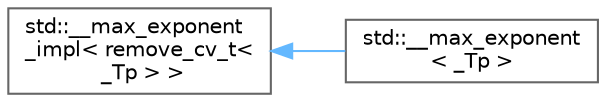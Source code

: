 digraph "Graphical Class Hierarchy"
{
 // LATEX_PDF_SIZE
  bgcolor="transparent";
  edge [fontname=Helvetica,fontsize=10,labelfontname=Helvetica,labelfontsize=10];
  node [fontname=Helvetica,fontsize=10,shape=box,height=0.2,width=0.4];
  rankdir="LR";
  Node0 [id="Node000000",label="std::__max_exponent\l_impl\< remove_cv_t\<\l _Tp \> \>",height=0.2,width=0.4,color="grey40", fillcolor="white", style="filled",URL="$structstd_1_1____max__exponent__impl.html",tooltip=" "];
  Node0 -> Node1 [id="edge355_Node000000_Node000001",dir="back",color="steelblue1",style="solid",tooltip=" "];
  Node1 [id="Node000001",label="std::__max_exponent\l\< _Tp \>",height=0.2,width=0.4,color="grey40", fillcolor="white", style="filled",URL="$structstd_1_1____max__exponent.html",tooltip=" "];
}
